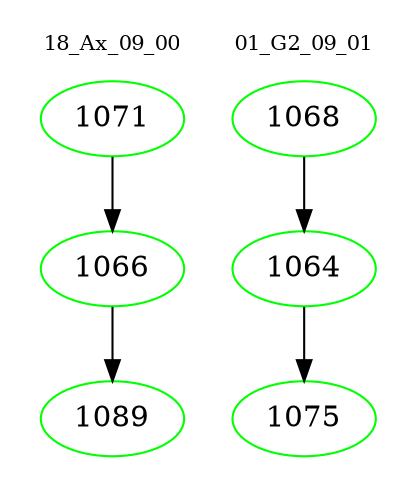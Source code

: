 digraph{
subgraph cluster_0 {
color = white
label = "18_Ax_09_00";
fontsize=10;
T0_1071 [label="1071", color="green"]
T0_1071 -> T0_1066 [color="black"]
T0_1066 [label="1066", color="green"]
T0_1066 -> T0_1089 [color="black"]
T0_1089 [label="1089", color="green"]
}
subgraph cluster_1 {
color = white
label = "01_G2_09_01";
fontsize=10;
T1_1068 [label="1068", color="green"]
T1_1068 -> T1_1064 [color="black"]
T1_1064 [label="1064", color="green"]
T1_1064 -> T1_1075 [color="black"]
T1_1075 [label="1075", color="green"]
}
}
